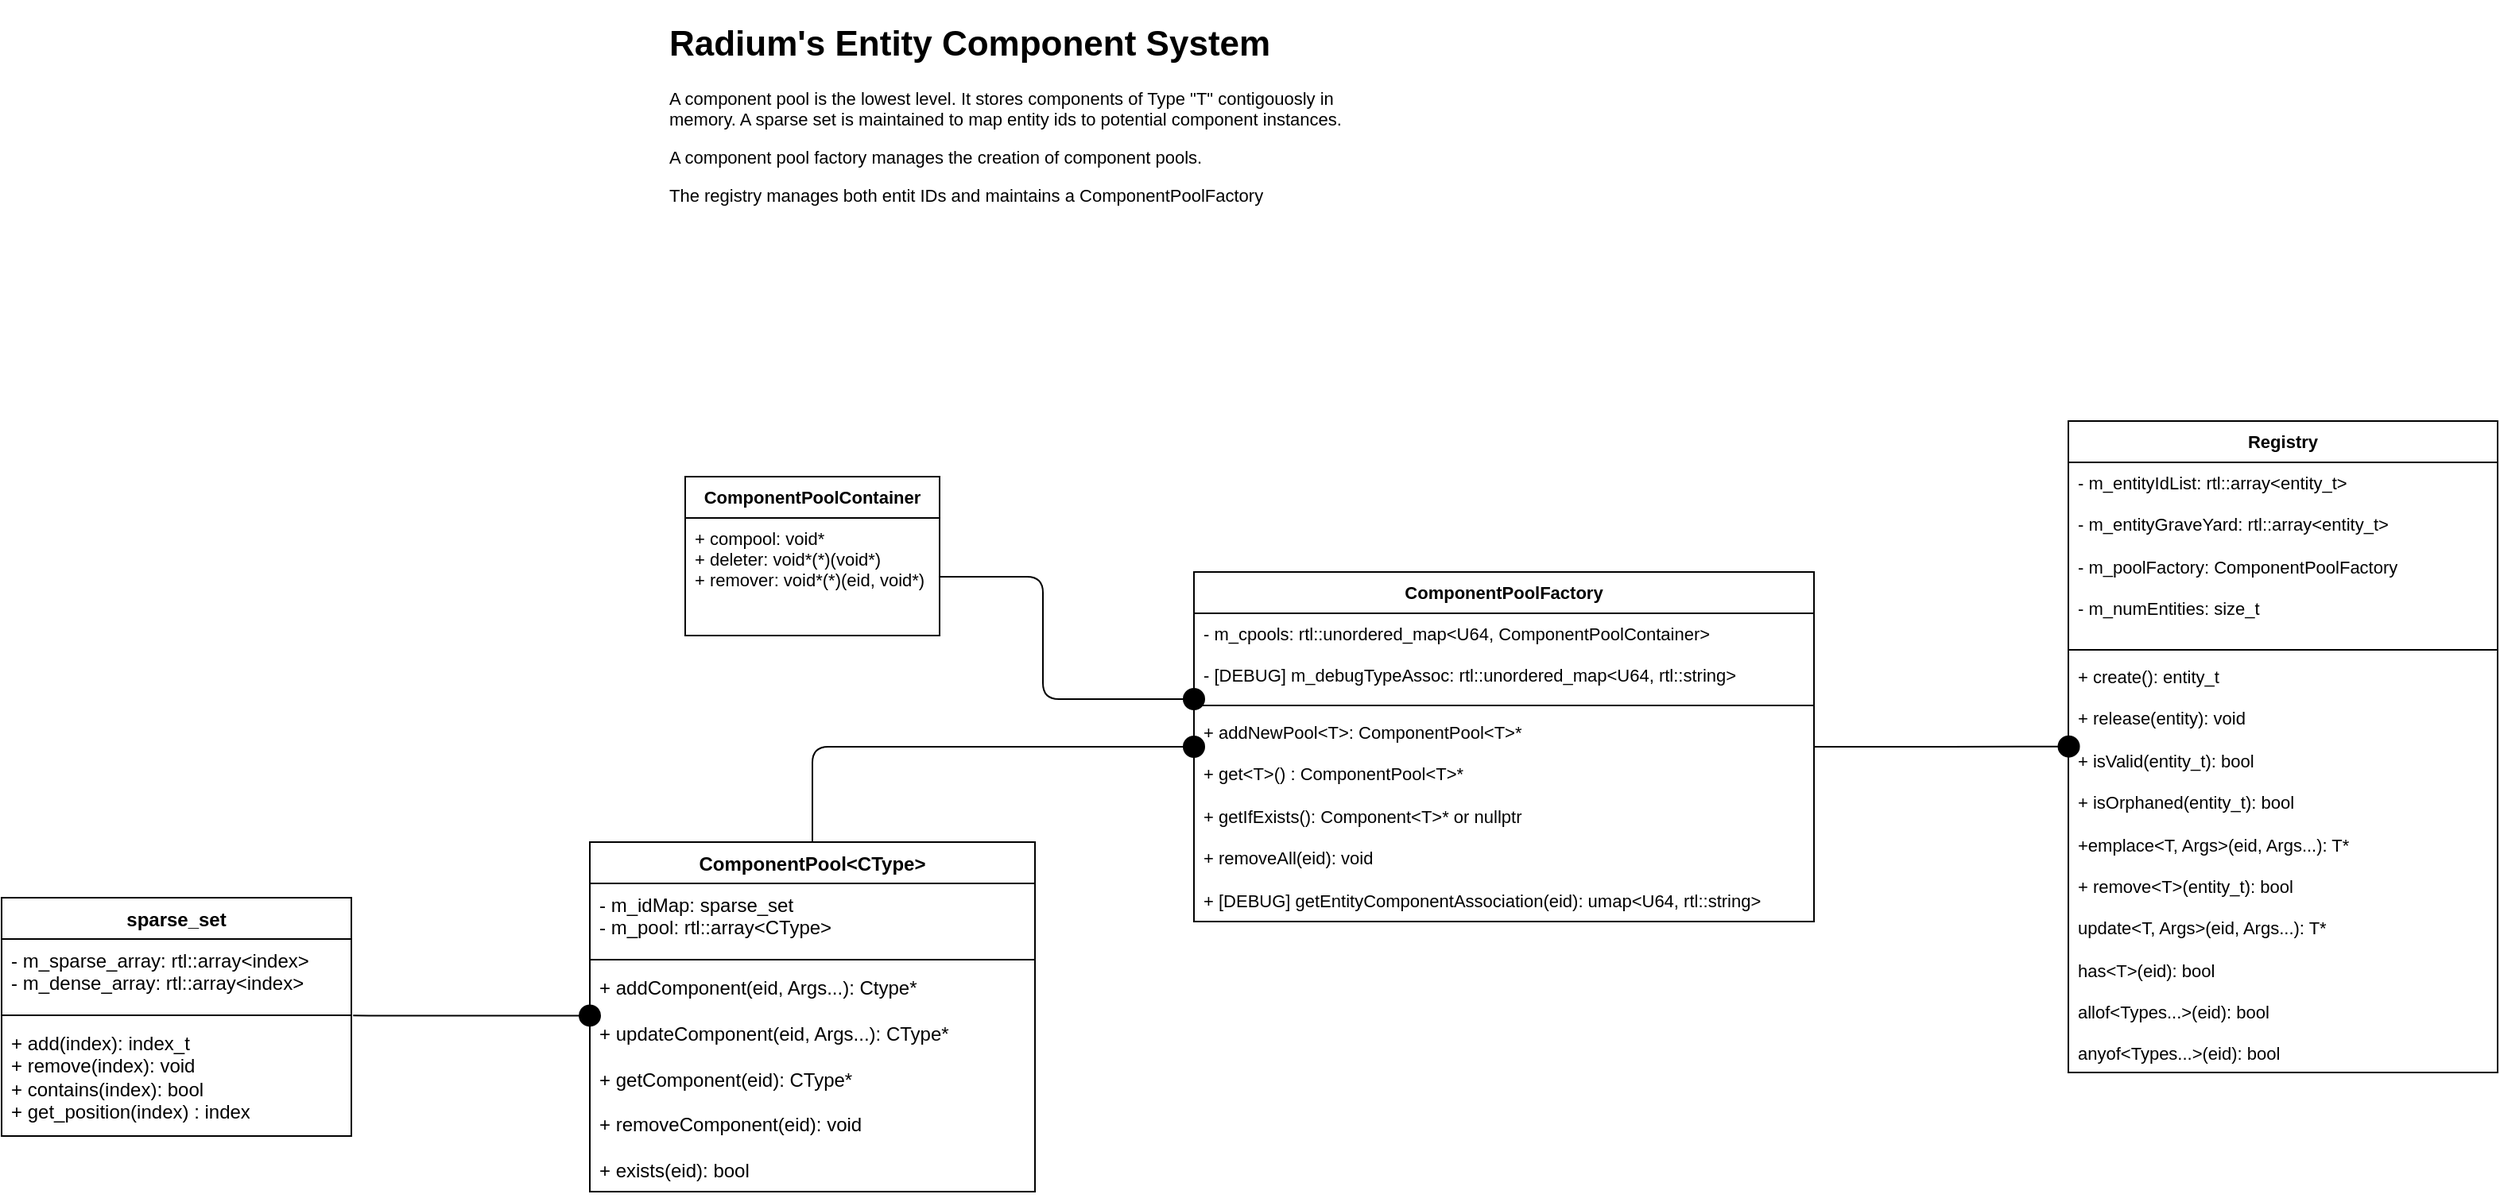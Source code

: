 <mxfile version="22.1.2" type="device">
  <diagram name="Page-1" id="ysTWSCsMRKR7xoS_DjAO">
    <mxGraphModel dx="2623" dy="1673" grid="1" gridSize="10" guides="1" tooltips="1" connect="1" arrows="1" fold="1" page="1" pageScale="1" pageWidth="1920" pageHeight="1200" math="0" shadow="0">
      <root>
        <mxCell id="0" />
        <mxCell id="1" parent="0" />
        <mxCell id="bTodj6Dhzafncih55sWQ-1" value="sparse_set" style="swimlane;fontStyle=1;align=center;verticalAlign=top;childLayout=stackLayout;horizontal=1;startSize=26;horizontalStack=0;resizeParent=1;resizeParentMax=0;resizeLast=0;collapsible=1;marginBottom=0;whiteSpace=wrap;html=1;" vertex="1" parent="1">
          <mxGeometry x="175" y="785" width="220" height="150" as="geometry" />
        </mxCell>
        <mxCell id="bTodj6Dhzafncih55sWQ-2" value="- m_sparse_array: rtl::array&amp;lt;index&amp;gt;&lt;br&gt;- m_dense_array: rtl::array&amp;lt;index&amp;gt;" style="text;strokeColor=none;fillColor=none;align=left;verticalAlign=top;spacingLeft=4;spacingRight=4;overflow=hidden;rotatable=0;points=[[0,0.5],[1,0.5]];portConstraint=eastwest;whiteSpace=wrap;html=1;" vertex="1" parent="bTodj6Dhzafncih55sWQ-1">
          <mxGeometry y="26" width="220" height="44" as="geometry" />
        </mxCell>
        <mxCell id="bTodj6Dhzafncih55sWQ-3" value="" style="line;strokeWidth=1;fillColor=none;align=left;verticalAlign=middle;spacingTop=-1;spacingLeft=3;spacingRight=3;rotatable=0;labelPosition=right;points=[];portConstraint=eastwest;strokeColor=inherit;" vertex="1" parent="bTodj6Dhzafncih55sWQ-1">
          <mxGeometry y="70" width="220" height="8" as="geometry" />
        </mxCell>
        <mxCell id="bTodj6Dhzafncih55sWQ-4" value="+ add(index): index_t&lt;br&gt;+ remove(index): void&lt;br&gt;+ contains(index): bool&lt;br&gt;+ get_position(index) : index" style="text;strokeColor=none;fillColor=none;align=left;verticalAlign=top;spacingLeft=4;spacingRight=4;overflow=hidden;rotatable=0;points=[[0,0.5],[1,0.5]];portConstraint=eastwest;whiteSpace=wrap;html=1;" vertex="1" parent="bTodj6Dhzafncih55sWQ-1">
          <mxGeometry y="78" width="220" height="72" as="geometry" />
        </mxCell>
        <mxCell id="bTodj6Dhzafncih55sWQ-16" style="edgeStyle=orthogonalEdgeStyle;rounded=1;orthogonalLoop=1;jettySize=auto;html=1;entryX=1.005;entryY=-0.053;entryDx=0;entryDy=0;startArrow=oval;startFill=1;endArrow=none;endFill=0;endSize=12;startSize=13;entryPerimeter=0;" edge="1" parent="1" source="bTodj6Dhzafncih55sWQ-10" target="bTodj6Dhzafncih55sWQ-4">
          <mxGeometry relative="1" as="geometry">
            <Array as="points">
              <mxPoint x="416" y="860" />
            </Array>
          </mxGeometry>
        </mxCell>
        <mxCell id="bTodj6Dhzafncih55sWQ-10" value="ComponentPool&amp;lt;CType&amp;gt;" style="swimlane;fontStyle=1;align=center;verticalAlign=top;childLayout=stackLayout;horizontal=1;startSize=26;horizontalStack=0;resizeParent=1;resizeParentMax=0;resizeLast=0;collapsible=1;marginBottom=0;whiteSpace=wrap;html=1;" vertex="1" parent="1">
          <mxGeometry x="545" y="750" width="280" height="220" as="geometry" />
        </mxCell>
        <mxCell id="bTodj6Dhzafncih55sWQ-11" value="- m_idMap: sparse_set&lt;br&gt;- m_pool: rtl::array&amp;lt;CType&amp;gt;" style="text;strokeColor=none;fillColor=none;align=left;verticalAlign=top;spacingLeft=4;spacingRight=4;overflow=hidden;rotatable=0;points=[[0,0.5],[1,0.5]];portConstraint=eastwest;whiteSpace=wrap;html=1;" vertex="1" parent="bTodj6Dhzafncih55sWQ-10">
          <mxGeometry y="26" width="280" height="44" as="geometry" />
        </mxCell>
        <mxCell id="bTodj6Dhzafncih55sWQ-12" value="" style="line;strokeWidth=1;fillColor=none;align=left;verticalAlign=middle;spacingTop=-1;spacingLeft=3;spacingRight=3;rotatable=0;labelPosition=right;points=[];portConstraint=eastwest;strokeColor=inherit;" vertex="1" parent="bTodj6Dhzafncih55sWQ-10">
          <mxGeometry y="70" width="280" height="8" as="geometry" />
        </mxCell>
        <mxCell id="bTodj6Dhzafncih55sWQ-13" value="+ addComponent(eid, Args...): Ctype*&lt;br&gt;&lt;br&gt;+ updateComponent(eid, Args...): CType*&lt;br&gt;&lt;br&gt;+ getComponent(eid): CType*&lt;br&gt;&lt;br&gt;+ removeComponent(eid): void&lt;br&gt;&lt;br&gt;+ exists(eid): bool" style="text;strokeColor=none;fillColor=none;align=left;verticalAlign=top;spacingLeft=4;spacingRight=4;overflow=hidden;rotatable=0;points=[[0,0.5],[1,0.5]];portConstraint=eastwest;whiteSpace=wrap;html=1;" vertex="1" parent="bTodj6Dhzafncih55sWQ-10">
          <mxGeometry y="78" width="280" height="142" as="geometry" />
        </mxCell>
        <mxCell id="bTodj6Dhzafncih55sWQ-17" value="ComponentPoolContainer" style="swimlane;fontStyle=1;align=center;verticalAlign=top;childLayout=stackLayout;horizontal=1;startSize=26;horizontalStack=0;resizeParent=1;resizeParentMax=0;resizeLast=0;collapsible=1;marginBottom=0;whiteSpace=wrap;html=1;fontFamily=Helvetica;fontSize=11;fontColor=default;" vertex="1" parent="1">
          <mxGeometry x="605" y="520" width="160" height="100" as="geometry" />
        </mxCell>
        <mxCell id="bTodj6Dhzafncih55sWQ-18" value="+ compool: void*&lt;br&gt;+ deleter: void*(*)(void*)&lt;br&gt;+ remover: void*(*)(eid, void*)" style="text;strokeColor=none;fillColor=none;align=left;verticalAlign=top;spacingLeft=4;spacingRight=4;overflow=hidden;rotatable=0;points=[[0,0.5],[1,0.5]];portConstraint=eastwest;whiteSpace=wrap;html=1;fontSize=11;fontFamily=Helvetica;fontColor=default;" vertex="1" parent="bTodj6Dhzafncih55sWQ-17">
          <mxGeometry y="26" width="160" height="74" as="geometry" />
        </mxCell>
        <mxCell id="bTodj6Dhzafncih55sWQ-26" style="edgeStyle=orthogonalEdgeStyle;shape=connector;rounded=1;orthogonalLoop=1;jettySize=auto;html=1;entryX=0.5;entryY=0;entryDx=0;entryDy=0;labelBackgroundColor=default;strokeColor=default;align=center;verticalAlign=middle;fontFamily=Helvetica;fontSize=11;fontColor=default;startArrow=oval;startFill=1;endArrow=none;endFill=0;startSize=13;endSize=12;" edge="1" parent="1" source="bTodj6Dhzafncih55sWQ-21" target="bTodj6Dhzafncih55sWQ-10">
          <mxGeometry relative="1" as="geometry" />
        </mxCell>
        <mxCell id="bTodj6Dhzafncih55sWQ-28" style="edgeStyle=orthogonalEdgeStyle;shape=connector;rounded=1;orthogonalLoop=1;jettySize=auto;html=1;entryX=1;entryY=0.5;entryDx=0;entryDy=0;labelBackgroundColor=default;strokeColor=default;align=center;verticalAlign=middle;fontFamily=Helvetica;fontSize=11;fontColor=default;startArrow=oval;startFill=1;endArrow=none;endFill=0;startSize=13;endSize=12;" edge="1" parent="1" source="bTodj6Dhzafncih55sWQ-21" target="bTodj6Dhzafncih55sWQ-18">
          <mxGeometry relative="1" as="geometry">
            <Array as="points">
              <mxPoint x="830" y="660" />
              <mxPoint x="830" y="583" />
            </Array>
          </mxGeometry>
        </mxCell>
        <mxCell id="bTodj6Dhzafncih55sWQ-21" value="ComponentPoolFactory" style="swimlane;fontStyle=1;align=center;verticalAlign=top;childLayout=stackLayout;horizontal=1;startSize=26;horizontalStack=0;resizeParent=1;resizeParentMax=0;resizeLast=0;collapsible=1;marginBottom=0;whiteSpace=wrap;html=1;fontFamily=Helvetica;fontSize=11;fontColor=default;" vertex="1" parent="1">
          <mxGeometry x="925" y="580" width="390" height="220" as="geometry" />
        </mxCell>
        <mxCell id="bTodj6Dhzafncih55sWQ-22" value="- m_cpools: rtl::unordered_map&amp;lt;U64, ComponentPoolContainer&amp;gt;&lt;br&gt;&lt;br&gt;- [DEBUG] m_debugTypeAssoc: rtl::unordered_map&amp;lt;U64, rtl::string&amp;gt;" style="text;strokeColor=none;fillColor=none;align=left;verticalAlign=top;spacingLeft=4;spacingRight=4;overflow=hidden;rotatable=0;points=[[0,0.5],[1,0.5]];portConstraint=eastwest;whiteSpace=wrap;html=1;fontSize=11;fontFamily=Helvetica;fontColor=default;" vertex="1" parent="bTodj6Dhzafncih55sWQ-21">
          <mxGeometry y="26" width="390" height="54" as="geometry" />
        </mxCell>
        <mxCell id="bTodj6Dhzafncih55sWQ-23" value="" style="line;strokeWidth=1;fillColor=none;align=left;verticalAlign=middle;spacingTop=-1;spacingLeft=3;spacingRight=3;rotatable=0;labelPosition=right;points=[];portConstraint=eastwest;strokeColor=inherit;fontFamily=Helvetica;fontSize=11;fontColor=default;" vertex="1" parent="bTodj6Dhzafncih55sWQ-21">
          <mxGeometry y="80" width="390" height="8" as="geometry" />
        </mxCell>
        <mxCell id="bTodj6Dhzafncih55sWQ-24" value="+ addNewPool&amp;lt;T&amp;gt;: ComponentPool&amp;lt;T&amp;gt;*&lt;br&gt;&lt;br&gt;+ get&amp;lt;T&amp;gt;() : ComponentPool&amp;lt;T&amp;gt;*&lt;br&gt;&lt;br&gt;+ getIfExists(): Component&amp;lt;T&amp;gt;* or nullptr&lt;br&gt;&lt;br&gt;+ removeAll(eid): void&lt;br&gt;&lt;br&gt;+ [DEBUG] getEntityComponentAssociation(eid): umap&amp;lt;U64, rtl::string&amp;gt;" style="text;strokeColor=none;fillColor=none;align=left;verticalAlign=top;spacingLeft=4;spacingRight=4;overflow=hidden;rotatable=0;points=[[0,0.5],[1,0.5]];portConstraint=eastwest;whiteSpace=wrap;html=1;fontSize=11;fontFamily=Helvetica;fontColor=default;" vertex="1" parent="bTodj6Dhzafncih55sWQ-21">
          <mxGeometry y="88" width="390" height="132" as="geometry" />
        </mxCell>
        <mxCell id="bTodj6Dhzafncih55sWQ-29" value="&lt;h1&gt;Radium&#39;s Entity Component System&lt;/h1&gt;&lt;p&gt;A component pool is the lowest level. It stores components of Type &quot;T&quot; contigouosly in memory. A sparse set is maintained to map entity ids to potential component instances.&lt;/p&gt;&lt;p&gt;A component pool factory manages the creation of component pools.&lt;/p&gt;&lt;p&gt;The registry manages both entit IDs and maintains a ComponentPoolFactory&lt;/p&gt;" style="text;html=1;strokeColor=none;fillColor=none;spacing=5;spacingTop=-20;whiteSpace=wrap;overflow=hidden;rounded=0;fontSize=11;fontFamily=Helvetica;fontColor=default;" vertex="1" parent="1">
          <mxGeometry x="590" y="230" width="445" height="120" as="geometry" />
        </mxCell>
        <mxCell id="bTodj6Dhzafncih55sWQ-30" value="Registry" style="swimlane;fontStyle=1;align=center;verticalAlign=top;childLayout=stackLayout;horizontal=1;startSize=26;horizontalStack=0;resizeParent=1;resizeParentMax=0;resizeLast=0;collapsible=1;marginBottom=0;whiteSpace=wrap;html=1;fontFamily=Helvetica;fontSize=11;fontColor=default;" vertex="1" parent="1">
          <mxGeometry x="1475" y="485" width="270" height="410" as="geometry" />
        </mxCell>
        <mxCell id="bTodj6Dhzafncih55sWQ-31" value="- m_entityIdList: rtl::array&amp;lt;entity_t&amp;gt;&lt;br&gt;&lt;br&gt;- m_entityGraveYard: rtl::array&amp;lt;entity_t&amp;gt;&lt;br&gt;&lt;br&gt;- m_poolFactory: ComponentPoolFactory&lt;br&gt;&lt;br&gt;- m_numEntities: size_t" style="text;strokeColor=none;fillColor=none;align=left;verticalAlign=top;spacingLeft=4;spacingRight=4;overflow=hidden;rotatable=0;points=[[0,0.5],[1,0.5]];portConstraint=eastwest;whiteSpace=wrap;html=1;fontSize=11;fontFamily=Helvetica;fontColor=default;" vertex="1" parent="bTodj6Dhzafncih55sWQ-30">
          <mxGeometry y="26" width="270" height="114" as="geometry" />
        </mxCell>
        <mxCell id="bTodj6Dhzafncih55sWQ-32" value="" style="line;strokeWidth=1;fillColor=none;align=left;verticalAlign=middle;spacingTop=-1;spacingLeft=3;spacingRight=3;rotatable=0;labelPosition=right;points=[];portConstraint=eastwest;strokeColor=inherit;fontFamily=Helvetica;fontSize=11;fontColor=default;" vertex="1" parent="bTodj6Dhzafncih55sWQ-30">
          <mxGeometry y="140" width="270" height="8" as="geometry" />
        </mxCell>
        <mxCell id="bTodj6Dhzafncih55sWQ-35" value="+ create(): entity_t&lt;br&gt;&lt;br&gt;+ release(entity): void&lt;br&gt;&lt;br&gt;+ isValid(entity_t): bool&lt;br&gt;&lt;br&gt;+ isOrphaned(entity_t): bool&lt;br&gt;&lt;br&gt;+emplace&amp;lt;T, Args&amp;gt;(eid, Args...): T*&lt;br&gt;&lt;br&gt;+ remove&amp;lt;T&amp;gt;(entity_t): bool&lt;br&gt;&lt;br&gt;update&amp;lt;T, Args&amp;gt;(eid, Args...): T*&lt;br&gt;&lt;br&gt;has&amp;lt;T&amp;gt;(eid): bool&lt;br&gt;&lt;br&gt;allof&amp;lt;Types...&amp;gt;(eid): bool&lt;br&gt;&lt;br&gt;anyof&amp;lt;Types...&amp;gt;(eid): bool" style="text;strokeColor=none;fillColor=none;align=left;verticalAlign=top;spacingLeft=4;spacingRight=4;overflow=hidden;rotatable=0;points=[[0,0.5],[1,0.5]];portConstraint=eastwest;whiteSpace=wrap;html=1;fontSize=11;fontFamily=Helvetica;fontColor=default;" vertex="1" parent="bTodj6Dhzafncih55sWQ-30">
          <mxGeometry y="148" width="270" height="262" as="geometry" />
        </mxCell>
        <mxCell id="bTodj6Dhzafncih55sWQ-36" style="edgeStyle=orthogonalEdgeStyle;shape=connector;rounded=1;orthogonalLoop=1;jettySize=auto;html=1;entryX=0.001;entryY=0.217;entryDx=0;entryDy=0;entryPerimeter=0;labelBackgroundColor=default;strokeColor=default;align=center;verticalAlign=middle;fontFamily=Helvetica;fontSize=11;fontColor=default;startArrow=none;startFill=0;endArrow=oval;endFill=1;startSize=13;endSize=13;" edge="1" parent="1" source="bTodj6Dhzafncih55sWQ-21" target="bTodj6Dhzafncih55sWQ-35">
          <mxGeometry relative="1" as="geometry" />
        </mxCell>
      </root>
    </mxGraphModel>
  </diagram>
</mxfile>
